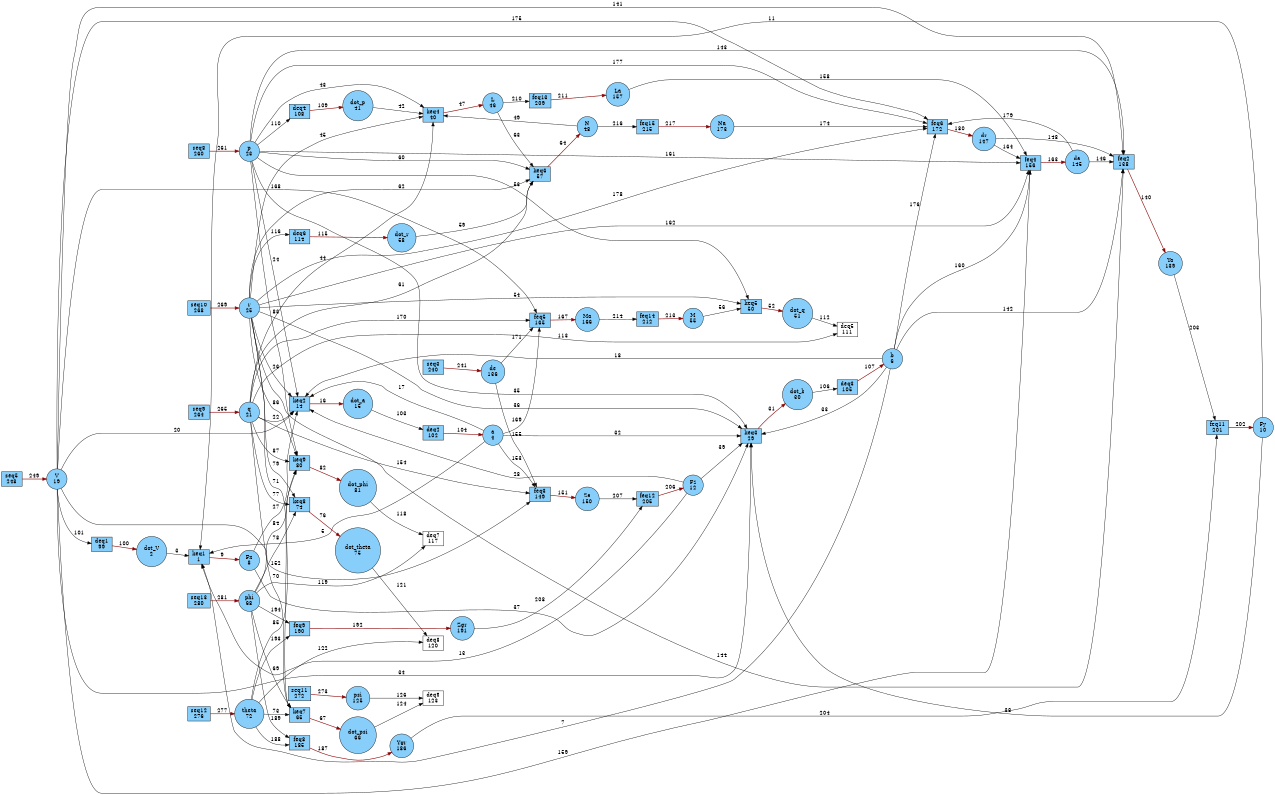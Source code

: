 digraph G {
rankdir = LR;
size ="8.5"
node [shape = box, fillcolor = lightskyblue, style = filled, label="keq1
1"]; keq1;
node [shape = box, fillcolor = lightskyblue, style = filled, label="keq2
14"]; keq2;
node [shape = box, fillcolor = lightskyblue, style = filled, label="keq3
29"]; keq3;
node [shape = box, fillcolor = lightskyblue, style = filled, label="keq4
40"]; keq4;
node [shape = box, fillcolor = lightskyblue, style = filled, label="keq5
50"]; keq5;
node [shape = box, fillcolor = lightskyblue, style = filled, label="keq6
57"]; keq6;
node [shape = box, fillcolor = lightskyblue, style = filled, label="keq7
65"]; keq7;
node [shape = box, fillcolor = lightskyblue, style = filled, label="keq8
74"]; keq8;
node [shape = box, fillcolor = lightskyblue, style = filled, label="keq9
80"]; keq9;
node [shape = box, fillcolor = lightskyblue, style = filled, label="deq1
99"]; deq1;
node [shape = box, fillcolor = lightskyblue, style = filled, label="deq2
102"]; deq2;
node [shape = box, fillcolor = lightskyblue, style = filled, label="deq3
105"]; deq3;
node [shape = box, fillcolor = lightskyblue, style = filled, label="deq4
108"]; deq4;
node [shape = box, fillcolor = white, style = filled, label="deq5
111"]; deq5;
node [shape = box, fillcolor = lightskyblue, style = filled, label="deq6
114"]; deq6;
node [shape = box, fillcolor = white, style = filled, label="deq7
117"]; deq7;
node [shape = box, fillcolor = white, style = filled, label="deq8
120"]; deq8;
node [shape = box, fillcolor = white, style = filled, label="deq9
123"]; deq9;
node [shape = box, fillcolor = lightskyblue, style = filled, label="feq2
138"]; feq2;
node [shape = box, fillcolor = lightskyblue, style = filled, label="feq3
149"]; feq3;
node [shape = box, fillcolor = lightskyblue, style = filled, label="feq4
156"]; feq4;
node [shape = box, fillcolor = lightskyblue, style = filled, label="feq5
165"]; feq5;
node [shape = box, fillcolor = lightskyblue, style = filled, label="feq6
172"]; feq6;
node [shape = box, fillcolor = lightskyblue, style = filled, label="feq8
185"]; feq8;
node [shape = box, fillcolor = lightskyblue, style = filled, label="feq9
190"]; feq9;
node [shape = box, fillcolor = lightskyblue, style = filled, label="feq11
201"]; feq11;
node [shape = box, fillcolor = lightskyblue, style = filled, label="feq12
205"]; feq12;
node [shape = box, fillcolor = lightskyblue, style = filled, label="feq13
209"]; feq13;
node [shape = box, fillcolor = lightskyblue, style = filled, label="feq14
212"]; feq14;
node [shape = box, fillcolor = lightskyblue, style = filled, label="feq15
215"]; feq15;
node [shape = box, fillcolor = lightskyblue, style = filled, label="seq3
240"]; seq3;
node [shape = box, fillcolor = lightskyblue, style = filled, label="seq5
248"]; seq5;
node [shape = box, fillcolor = lightskyblue, style = filled, label="seq8
260"]; seq8;
node [shape = box, fillcolor = lightskyblue, style = filled, label="seq9
264"]; seq9;
node [shape = box, fillcolor = lightskyblue, style = filled, label="seq10
268"]; seq10;
node [shape = box, fillcolor = lightskyblue, style = filled, label="seq11
272"]; seq11;
node [shape = box, fillcolor = lightskyblue, style = filled, label="seq12
276"]; seq12;
node [shape = box, fillcolor = lightskyblue, style = filled, label="seq13
280"]; seq13;
node [shape = circle, fillcolor = lightskyblue, style = filled, label="dot_V
2"]; dot_V;
node [shape = circle, fillcolor = lightskyblue, style = filled, label="a
4"]; a;
node [shape = circle, fillcolor = lightskyblue, style = filled, label="b
6"]; b;
node [shape = circle, fillcolor = lightskyblue, style = filled, label="Fx
8"]; Fx;
node [shape = circle, fillcolor = lightskyblue, style = filled, label="Fy
10"]; Fy;
node [shape = circle, fillcolor = lightskyblue, style = filled, label="Fz
12"]; Fz;
node [shape = circle, fillcolor = lightskyblue, style = filled, label="dot_a
15"]; dot_a;
node [shape = circle, fillcolor = lightskyblue, style = filled, label="V
19"]; V;
node [shape = circle, fillcolor = lightskyblue, style = filled, label="q
21"]; q;
node [shape = circle, fillcolor = lightskyblue, style = filled, label="p
23"]; p;
node [shape = circle, fillcolor = lightskyblue, style = filled, label="r
25"]; r;
node [shape = circle, fillcolor = lightskyblue, style = filled, label="dot_b
30"]; dot_b;
node [shape = circle, fillcolor = lightskyblue, style = filled, label="dot_p
41"]; dot_p;
node [shape = circle, fillcolor = lightskyblue, style = filled, label="L
46"]; L;
node [shape = circle, fillcolor = lightskyblue, style = filled, label="N
48"]; N;
node [shape = circle, fillcolor = lightskyblue, style = filled, label="dot_q
51"]; dot_q;
node [shape = circle, fillcolor = lightskyblue, style = filled, label="M
55"]; M;
node [shape = circle, fillcolor = lightskyblue, style = filled, label="dot_r
58"]; dot_r;
node [shape = circle, fillcolor = lightskyblue, style = filled, label="dot_psi
66"]; dot_psi;
node [shape = circle, fillcolor = lightskyblue, style = filled, label="phi
68"]; phi;
node [shape = circle, fillcolor = lightskyblue, style = filled, label="theta
72"]; theta;
node [shape = circle, fillcolor = lightskyblue, style = filled, label="dot_theta
75"]; dot_theta;
node [shape = circle, fillcolor = lightskyblue, style = filled, label="dot_phi
81"]; dot_phi;
node [shape = circle, fillcolor = lightskyblue, style = filled, label="psi
125"]; psi;
node [shape = circle, fillcolor = lightskyblue, style = filled, label="de
136"]; de;
node [shape = circle, fillcolor = lightskyblue, style = filled, label="Ya
139"]; Ya;
node [shape = circle, fillcolor = lightskyblue, style = filled, label="da
145"]; da;
node [shape = circle, fillcolor = lightskyblue, style = filled, label="dr
147"]; dr;
node [shape = circle, fillcolor = lightskyblue, style = filled, label="Za
150"]; Za;
node [shape = circle, fillcolor = lightskyblue, style = filled, label="La
157"]; La;
node [shape = circle, fillcolor = lightskyblue, style = filled, label="Ma
166"]; Ma;
node [shape = circle, fillcolor = lightskyblue, style = filled, label="Na
173"]; Na;
node [shape = circle, fillcolor = lightskyblue, style = filled, label="Ygr
186"]; Ygr;
node [shape = circle, fillcolor = lightskyblue, style = filled, label="Zgr
191"]; Zgr;
dot_V -> keq1 [penwidth = 1, label = "3"];
a -> keq1 [penwidth = 1, label = "5"];
b -> keq1 [penwidth = 1, label = "7"];
keq1 -> Fx [penwidth = 1.5, label = "9", color = red4 ];
Fy -> keq1 [penwidth = 1, label = "11"];
Fz -> keq1 [penwidth = 1, label = "13"];
keq2 -> dot_a [penwidth = 1.5, label = "16", color = red4 ];
a -> keq2 [penwidth = 1, label = "17"];
b -> keq2 [penwidth = 1, label = "18"];
V -> keq2 [penwidth = 1, label = "20"];
q -> keq2 [penwidth = 1, label = "22"];
p -> keq2 [penwidth = 1, label = "24"];
r -> keq2 [penwidth = 1, label = "26"];
Fx -> keq2 [penwidth = 1, label = "27"];
Fz -> keq2 [penwidth = 1, label = "28"];
keq3 -> dot_b [penwidth = 1.5, label = "31", color = red4 ];
a -> keq3 [penwidth = 1, label = "32"];
b -> keq3 [penwidth = 1, label = "33"];
V -> keq3 [penwidth = 1, label = "34"];
p -> keq3 [penwidth = 1, label = "35"];
r -> keq3 [penwidth = 1, label = "36"];
Fx -> keq3 [penwidth = 1, label = "37"];
Fy -> keq3 [penwidth = 1, label = "38"];
Fz -> keq3 [penwidth = 1, label = "39"];
dot_p -> keq4 [penwidth = 1, label = "42"];
p -> keq4 [penwidth = 1, label = "43"];
q -> keq4 [penwidth = 1, label = "44"];
r -> keq4 [penwidth = 1, label = "45"];
keq4 -> L [penwidth = 1.5, label = "47", color = red4 ];
N -> keq4 [penwidth = 1, label = "49"];
keq5 -> dot_q [penwidth = 1.5, label = "52", color = red4 ];
p -> keq5 [penwidth = 1, label = "53"];
r -> keq5 [penwidth = 1, label = "54"];
M -> keq5 [penwidth = 1, label = "56"];
dot_r -> keq6 [penwidth = 1, label = "59"];
p -> keq6 [penwidth = 1, label = "60"];
q -> keq6 [penwidth = 1, label = "61"];
r -> keq6 [penwidth = 1, label = "62"];
L -> keq6 [penwidth = 1, label = "63"];
keq6 -> N [penwidth = 1.5, label = "64", color = red4 ];
keq7 -> dot_psi [penwidth = 1.5, label = "67", color = red4 ];
phi -> keq7 [penwidth = 1, label = "69"];
q -> keq7 [penwidth = 1, label = "70"];
r -> keq7 [penwidth = 1, label = "71"];
theta -> keq7 [penwidth = 1, label = "73"];
keq8 -> dot_theta [penwidth = 1.5, label = "76", color = red4 ];
q -> keq8 [penwidth = 1, label = "77"];
phi -> keq8 [penwidth = 1, label = "78"];
r -> keq8 [penwidth = 1, label = "79"];
keq9 -> dot_phi [penwidth = 1.5, label = "82", color = red4 ];
p -> keq9 [penwidth = 1, label = "83"];
phi -> keq9 [penwidth = 1, label = "84"];
theta -> keq9 [penwidth = 1, label = "85"];
r -> keq9 [penwidth = 1, label = "86"];
q -> keq9 [penwidth = 1, label = "87"];
deq1 -> dot_V [penwidth = 1.5, label = "100", color = red4 ];
V -> deq1 [penwidth = 1, label = "101"];
dot_a -> deq2 [penwidth = 1, label = "103"];
deq2 -> a [penwidth = 1.5, label = "104", color = red4 ];
dot_b -> deq3 [penwidth = 1, label = "106"];
deq3 -> b [penwidth = 1.5, label = "107", color = red4 ];
deq4 -> dot_p [penwidth = 1.5, label = "109", color = red4 ];
p -> deq4 [penwidth = 1, label = "110"];
dot_q -> deq5 [penwidth = 1, label = "112"];
q -> deq5 [penwidth = 1, label = "113"];
deq6 -> dot_r [penwidth = 1.5, label = "115", color = red4 ];
r -> deq6 [penwidth = 1, label = "116"];
dot_phi -> deq7 [penwidth = 1, label = "118"];
phi -> deq7 [penwidth = 1, label = "119"];
dot_theta -> deq8 [penwidth = 1, label = "121"];
theta -> deq8 [penwidth = 1, label = "122"];
dot_psi -> deq9 [penwidth = 1, label = "124"];
psi -> deq9 [penwidth = 1, label = "126"];
feq2 -> Ya [penwidth = 1.5, label = "140", color = red4 ];
V -> feq2 [penwidth = 1, label = "141"];
b -> feq2 [penwidth = 1, label = "142"];
p -> feq2 [penwidth = 1, label = "143"];
r -> feq2 [penwidth = 1, label = "144"];
da -> feq2 [penwidth = 1, label = "146"];
dr -> feq2 [penwidth = 1, label = "148"];
feq3 -> Za [penwidth = 1.5, label = "151", color = red4 ];
V -> feq3 [penwidth = 1, label = "152"];
a -> feq3 [penwidth = 1, label = "153"];
q -> feq3 [penwidth = 1, label = "154"];
de -> feq3 [penwidth = 1, label = "155"];
La -> feq4 [penwidth = 1, label = "158"];
V -> feq4 [penwidth = 1, label = "159"];
b -> feq4 [penwidth = 1, label = "160"];
p -> feq4 [penwidth = 1, label = "161"];
r -> feq4 [penwidth = 1, label = "162"];
feq4 -> da [penwidth = 1.5, label = "163", color = red4 ];
dr -> feq4 [penwidth = 1, label = "164"];
feq5 -> Ma [penwidth = 1.5, label = "167", color = red4 ];
V -> feq5 [penwidth = 1, label = "168"];
a -> feq5 [penwidth = 1, label = "169"];
q -> feq5 [penwidth = 1, label = "170"];
de -> feq5 [penwidth = 1, label = "171"];
Na -> feq6 [penwidth = 1, label = "174"];
V -> feq6 [penwidth = 1, label = "175"];
b -> feq6 [penwidth = 1, label = "176"];
p -> feq6 [penwidth = 1, label = "177"];
r -> feq6 [penwidth = 1, label = "178"];
da -> feq6 [penwidth = 1, label = "179"];
feq6 -> dr [penwidth = 1.5, label = "180", color = red4 ];
feq8 -> Ygr [penwidth = 1.5, label = "187", color = red4 ];
theta -> feq8 [penwidth = 1, label = "188"];
phi -> feq8 [penwidth = 1, label = "189"];
feq9 -> Zgr [penwidth = 1.5, label = "192", color = red4 ];
theta -> feq9 [penwidth = 1, label = "193"];
phi -> feq9 [penwidth = 1, label = "194"];
feq11 -> Fy [penwidth = 1.5, label = "202", color = red4 ];
Ya -> feq11 [penwidth = 1, label = "203"];
Ygr -> feq11 [penwidth = 1, label = "204"];
feq12 -> Fz [penwidth = 1.5, label = "206", color = red4 ];
Za -> feq12 [penwidth = 1, label = "207"];
Zgr -> feq12 [penwidth = 1, label = "208"];
L -> feq13 [penwidth = 1, label = "210"];
feq13 -> La [penwidth = 1.5, label = "211", color = red4 ];
feq14 -> M [penwidth = 1.5, label = "213", color = red4 ];
Ma -> feq14 [penwidth = 1, label = "214"];
N -> feq15 [penwidth = 1, label = "216"];
feq15 -> Na [penwidth = 1.5, label = "217", color = red4 ];
seq3 -> de [penwidth = 1.5, label = "241", color = red4 ];
seq5 -> V [penwidth = 1.5, label = "249", color = red4 ];
seq8 -> p [penwidth = 1.5, label = "261", color = red4 ];
seq9 -> q [penwidth = 1.5, label = "265", color = red4 ];
seq10 -> r [penwidth = 1.5, label = "269", color = red4 ];
seq11 -> psi [penwidth = 1.5, label = "273", color = red4 ];
seq12 -> theta [penwidth = 1.5, label = "277", color = red4 ];
seq13 -> phi [penwidth = 1.5, label = "281", color = red4 ];
}

